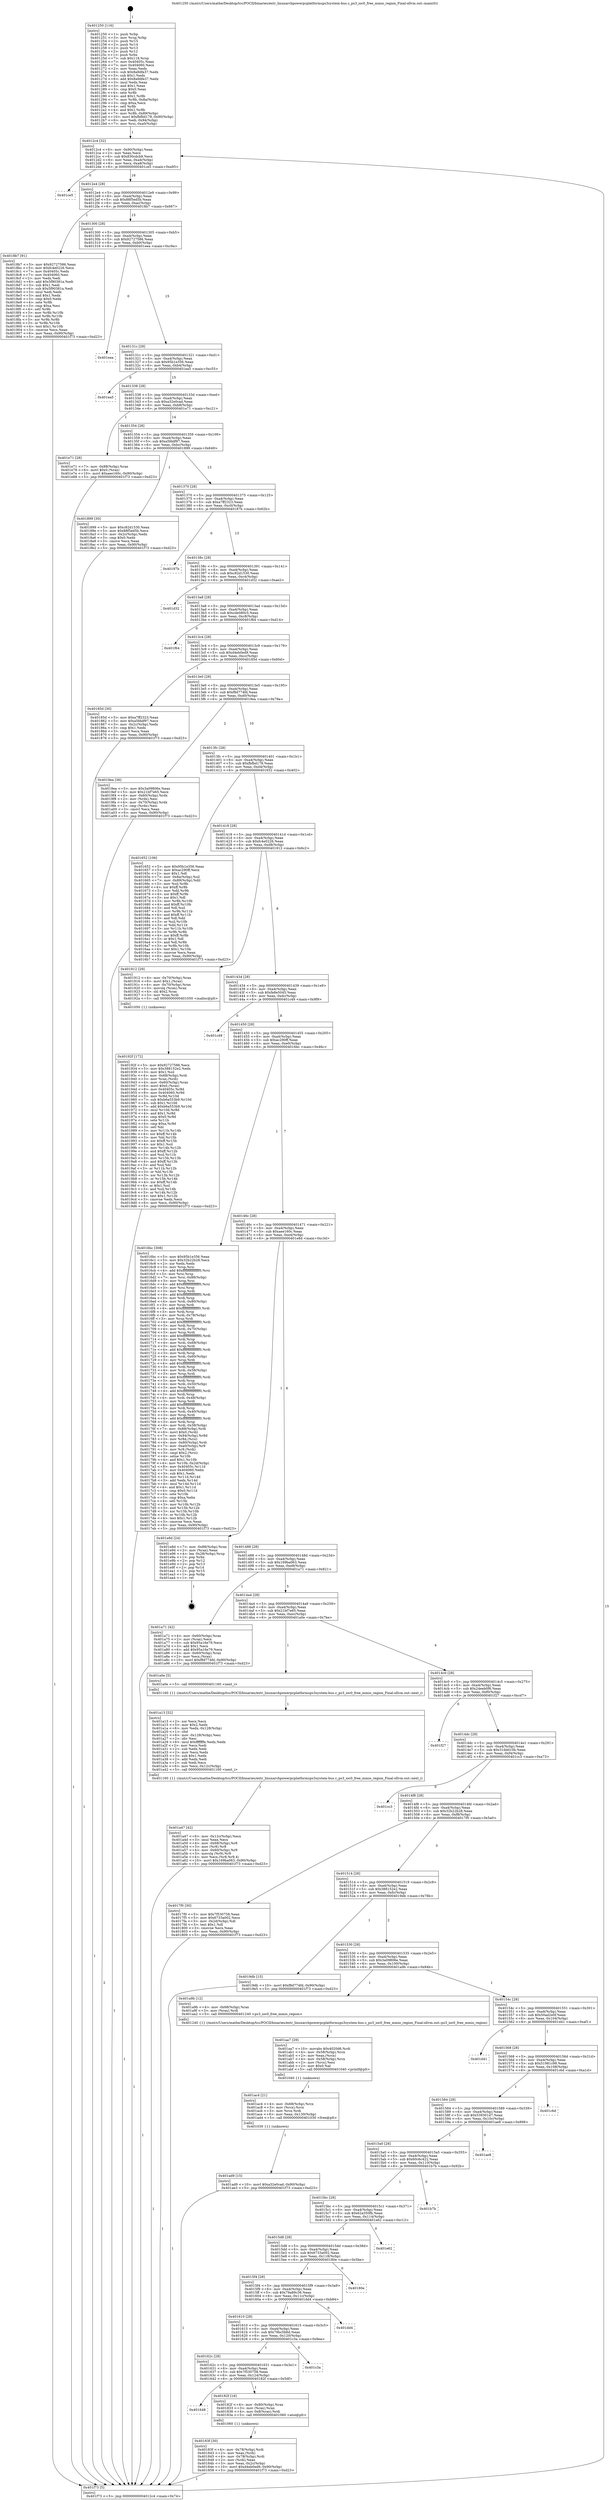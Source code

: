 digraph "0x401250" {
  label = "0x401250 (/mnt/c/Users/mathe/Desktop/tcc/POCII/binaries/extr_linuxarchpowerpcplatformsps3system-bus.c_ps3_ioc0_free_mmio_region_Final-ollvm.out::main(0))"
  labelloc = "t"
  node[shape=record]

  Entry [label="",width=0.3,height=0.3,shape=circle,fillcolor=black,style=filled]
  "0x4012c4" [label="{
     0x4012c4 [32]\l
     | [instrs]\l
     &nbsp;&nbsp;0x4012c4 \<+6\>: mov -0x90(%rbp),%eax\l
     &nbsp;&nbsp;0x4012ca \<+2\>: mov %eax,%ecx\l
     &nbsp;&nbsp;0x4012cc \<+6\>: sub $0x830cdcb9,%ecx\l
     &nbsp;&nbsp;0x4012d2 \<+6\>: mov %eax,-0xa4(%rbp)\l
     &nbsp;&nbsp;0x4012d8 \<+6\>: mov %ecx,-0xa8(%rbp)\l
     &nbsp;&nbsp;0x4012de \<+6\>: je 0000000000401ce5 \<main+0xa95\>\l
  }"]
  "0x401ce5" [label="{
     0x401ce5\l
  }", style=dashed]
  "0x4012e4" [label="{
     0x4012e4 [28]\l
     | [instrs]\l
     &nbsp;&nbsp;0x4012e4 \<+5\>: jmp 00000000004012e9 \<main+0x99\>\l
     &nbsp;&nbsp;0x4012e9 \<+6\>: mov -0xa4(%rbp),%eax\l
     &nbsp;&nbsp;0x4012ef \<+5\>: sub $0x88f5ed5b,%eax\l
     &nbsp;&nbsp;0x4012f4 \<+6\>: mov %eax,-0xac(%rbp)\l
     &nbsp;&nbsp;0x4012fa \<+6\>: je 00000000004018b7 \<main+0x667\>\l
  }"]
  Exit [label="",width=0.3,height=0.3,shape=circle,fillcolor=black,style=filled,peripheries=2]
  "0x4018b7" [label="{
     0x4018b7 [91]\l
     | [instrs]\l
     &nbsp;&nbsp;0x4018b7 \<+5\>: mov $0x92727586,%eax\l
     &nbsp;&nbsp;0x4018bc \<+5\>: mov $0xfc4e0226,%ecx\l
     &nbsp;&nbsp;0x4018c1 \<+7\>: mov 0x40405c,%edx\l
     &nbsp;&nbsp;0x4018c8 \<+7\>: mov 0x404060,%esi\l
     &nbsp;&nbsp;0x4018cf \<+2\>: mov %edx,%edi\l
     &nbsp;&nbsp;0x4018d1 \<+6\>: add $0x5f90381a,%edi\l
     &nbsp;&nbsp;0x4018d7 \<+3\>: sub $0x1,%edi\l
     &nbsp;&nbsp;0x4018da \<+6\>: sub $0x5f90381a,%edi\l
     &nbsp;&nbsp;0x4018e0 \<+3\>: imul %edi,%edx\l
     &nbsp;&nbsp;0x4018e3 \<+3\>: and $0x1,%edx\l
     &nbsp;&nbsp;0x4018e6 \<+3\>: cmp $0x0,%edx\l
     &nbsp;&nbsp;0x4018e9 \<+4\>: sete %r8b\l
     &nbsp;&nbsp;0x4018ed \<+3\>: cmp $0xa,%esi\l
     &nbsp;&nbsp;0x4018f0 \<+4\>: setl %r9b\l
     &nbsp;&nbsp;0x4018f4 \<+3\>: mov %r8b,%r10b\l
     &nbsp;&nbsp;0x4018f7 \<+3\>: and %r9b,%r10b\l
     &nbsp;&nbsp;0x4018fa \<+3\>: xor %r9b,%r8b\l
     &nbsp;&nbsp;0x4018fd \<+3\>: or %r8b,%r10b\l
     &nbsp;&nbsp;0x401900 \<+4\>: test $0x1,%r10b\l
     &nbsp;&nbsp;0x401904 \<+3\>: cmovne %ecx,%eax\l
     &nbsp;&nbsp;0x401907 \<+6\>: mov %eax,-0x90(%rbp)\l
     &nbsp;&nbsp;0x40190d \<+5\>: jmp 0000000000401f73 \<main+0xd23\>\l
  }"]
  "0x401300" [label="{
     0x401300 [28]\l
     | [instrs]\l
     &nbsp;&nbsp;0x401300 \<+5\>: jmp 0000000000401305 \<main+0xb5\>\l
     &nbsp;&nbsp;0x401305 \<+6\>: mov -0xa4(%rbp),%eax\l
     &nbsp;&nbsp;0x40130b \<+5\>: sub $0x92727586,%eax\l
     &nbsp;&nbsp;0x401310 \<+6\>: mov %eax,-0xb0(%rbp)\l
     &nbsp;&nbsp;0x401316 \<+6\>: je 0000000000401eea \<main+0xc9a\>\l
  }"]
  "0x401ad9" [label="{
     0x401ad9 [15]\l
     | [instrs]\l
     &nbsp;&nbsp;0x401ad9 \<+10\>: movl $0xa32e0cad,-0x90(%rbp)\l
     &nbsp;&nbsp;0x401ae3 \<+5\>: jmp 0000000000401f73 \<main+0xd23\>\l
  }"]
  "0x401eea" [label="{
     0x401eea\l
  }", style=dashed]
  "0x40131c" [label="{
     0x40131c [28]\l
     | [instrs]\l
     &nbsp;&nbsp;0x40131c \<+5\>: jmp 0000000000401321 \<main+0xd1\>\l
     &nbsp;&nbsp;0x401321 \<+6\>: mov -0xa4(%rbp),%eax\l
     &nbsp;&nbsp;0x401327 \<+5\>: sub $0x95b1e356,%eax\l
     &nbsp;&nbsp;0x40132c \<+6\>: mov %eax,-0xb4(%rbp)\l
     &nbsp;&nbsp;0x401332 \<+6\>: je 0000000000401ea5 \<main+0xc55\>\l
  }"]
  "0x401ac4" [label="{
     0x401ac4 [21]\l
     | [instrs]\l
     &nbsp;&nbsp;0x401ac4 \<+4\>: mov -0x68(%rbp),%rcx\l
     &nbsp;&nbsp;0x401ac8 \<+3\>: mov (%rcx),%rcx\l
     &nbsp;&nbsp;0x401acb \<+3\>: mov %rcx,%rdi\l
     &nbsp;&nbsp;0x401ace \<+6\>: mov %eax,-0x130(%rbp)\l
     &nbsp;&nbsp;0x401ad4 \<+5\>: call 0000000000401030 \<free@plt\>\l
     | [calls]\l
     &nbsp;&nbsp;0x401030 \{1\} (unknown)\l
  }"]
  "0x401ea5" [label="{
     0x401ea5\l
  }", style=dashed]
  "0x401338" [label="{
     0x401338 [28]\l
     | [instrs]\l
     &nbsp;&nbsp;0x401338 \<+5\>: jmp 000000000040133d \<main+0xed\>\l
     &nbsp;&nbsp;0x40133d \<+6\>: mov -0xa4(%rbp),%eax\l
     &nbsp;&nbsp;0x401343 \<+5\>: sub $0xa32e0cad,%eax\l
     &nbsp;&nbsp;0x401348 \<+6\>: mov %eax,-0xb8(%rbp)\l
     &nbsp;&nbsp;0x40134e \<+6\>: je 0000000000401e71 \<main+0xc21\>\l
  }"]
  "0x401aa7" [label="{
     0x401aa7 [29]\l
     | [instrs]\l
     &nbsp;&nbsp;0x401aa7 \<+10\>: movabs $0x4020d6,%rdi\l
     &nbsp;&nbsp;0x401ab1 \<+4\>: mov -0x58(%rbp),%rcx\l
     &nbsp;&nbsp;0x401ab5 \<+2\>: mov %eax,(%rcx)\l
     &nbsp;&nbsp;0x401ab7 \<+4\>: mov -0x58(%rbp),%rcx\l
     &nbsp;&nbsp;0x401abb \<+2\>: mov (%rcx),%esi\l
     &nbsp;&nbsp;0x401abd \<+2\>: mov $0x0,%al\l
     &nbsp;&nbsp;0x401abf \<+5\>: call 0000000000401040 \<printf@plt\>\l
     | [calls]\l
     &nbsp;&nbsp;0x401040 \{1\} (unknown)\l
  }"]
  "0x401e71" [label="{
     0x401e71 [28]\l
     | [instrs]\l
     &nbsp;&nbsp;0x401e71 \<+7\>: mov -0x88(%rbp),%rax\l
     &nbsp;&nbsp;0x401e78 \<+6\>: movl $0x0,(%rax)\l
     &nbsp;&nbsp;0x401e7e \<+10\>: movl $0xaee160c,-0x90(%rbp)\l
     &nbsp;&nbsp;0x401e88 \<+5\>: jmp 0000000000401f73 \<main+0xd23\>\l
  }"]
  "0x401354" [label="{
     0x401354 [28]\l
     | [instrs]\l
     &nbsp;&nbsp;0x401354 \<+5\>: jmp 0000000000401359 \<main+0x109\>\l
     &nbsp;&nbsp;0x401359 \<+6\>: mov -0xa4(%rbp),%eax\l
     &nbsp;&nbsp;0x40135f \<+5\>: sub $0xa5fddf97,%eax\l
     &nbsp;&nbsp;0x401364 \<+6\>: mov %eax,-0xbc(%rbp)\l
     &nbsp;&nbsp;0x40136a \<+6\>: je 0000000000401899 \<main+0x649\>\l
  }"]
  "0x401a47" [label="{
     0x401a47 [42]\l
     | [instrs]\l
     &nbsp;&nbsp;0x401a47 \<+6\>: mov -0x12c(%rbp),%ecx\l
     &nbsp;&nbsp;0x401a4d \<+3\>: imul %eax,%ecx\l
     &nbsp;&nbsp;0x401a50 \<+4\>: mov -0x68(%rbp),%r8\l
     &nbsp;&nbsp;0x401a54 \<+3\>: mov (%r8),%r8\l
     &nbsp;&nbsp;0x401a57 \<+4\>: mov -0x60(%rbp),%r9\l
     &nbsp;&nbsp;0x401a5b \<+3\>: movslq (%r9),%r9\l
     &nbsp;&nbsp;0x401a5e \<+4\>: mov %ecx,(%r8,%r9,4)\l
     &nbsp;&nbsp;0x401a62 \<+10\>: movl $0x169ba063,-0x90(%rbp)\l
     &nbsp;&nbsp;0x401a6c \<+5\>: jmp 0000000000401f73 \<main+0xd23\>\l
  }"]
  "0x401899" [label="{
     0x401899 [30]\l
     | [instrs]\l
     &nbsp;&nbsp;0x401899 \<+5\>: mov $0xc82d1530,%eax\l
     &nbsp;&nbsp;0x40189e \<+5\>: mov $0x88f5ed5b,%ecx\l
     &nbsp;&nbsp;0x4018a3 \<+3\>: mov -0x2c(%rbp),%edx\l
     &nbsp;&nbsp;0x4018a6 \<+3\>: cmp $0x0,%edx\l
     &nbsp;&nbsp;0x4018a9 \<+3\>: cmove %ecx,%eax\l
     &nbsp;&nbsp;0x4018ac \<+6\>: mov %eax,-0x90(%rbp)\l
     &nbsp;&nbsp;0x4018b2 \<+5\>: jmp 0000000000401f73 \<main+0xd23\>\l
  }"]
  "0x401370" [label="{
     0x401370 [28]\l
     | [instrs]\l
     &nbsp;&nbsp;0x401370 \<+5\>: jmp 0000000000401375 \<main+0x125\>\l
     &nbsp;&nbsp;0x401375 \<+6\>: mov -0xa4(%rbp),%eax\l
     &nbsp;&nbsp;0x40137b \<+5\>: sub $0xa7ff2323,%eax\l
     &nbsp;&nbsp;0x401380 \<+6\>: mov %eax,-0xc0(%rbp)\l
     &nbsp;&nbsp;0x401386 \<+6\>: je 000000000040187b \<main+0x62b\>\l
  }"]
  "0x401a13" [label="{
     0x401a13 [52]\l
     | [instrs]\l
     &nbsp;&nbsp;0x401a13 \<+2\>: xor %ecx,%ecx\l
     &nbsp;&nbsp;0x401a15 \<+5\>: mov $0x2,%edx\l
     &nbsp;&nbsp;0x401a1a \<+6\>: mov %edx,-0x128(%rbp)\l
     &nbsp;&nbsp;0x401a20 \<+1\>: cltd\l
     &nbsp;&nbsp;0x401a21 \<+6\>: mov -0x128(%rbp),%esi\l
     &nbsp;&nbsp;0x401a27 \<+2\>: idiv %esi\l
     &nbsp;&nbsp;0x401a29 \<+6\>: imul $0xfffffffe,%edx,%edx\l
     &nbsp;&nbsp;0x401a2f \<+2\>: mov %ecx,%edi\l
     &nbsp;&nbsp;0x401a31 \<+2\>: sub %edx,%edi\l
     &nbsp;&nbsp;0x401a33 \<+2\>: mov %ecx,%edx\l
     &nbsp;&nbsp;0x401a35 \<+3\>: sub $0x1,%edx\l
     &nbsp;&nbsp;0x401a38 \<+2\>: add %edx,%edi\l
     &nbsp;&nbsp;0x401a3a \<+2\>: sub %edi,%ecx\l
     &nbsp;&nbsp;0x401a3c \<+6\>: mov %ecx,-0x12c(%rbp)\l
     &nbsp;&nbsp;0x401a42 \<+5\>: call 0000000000401160 \<next_i\>\l
     | [calls]\l
     &nbsp;&nbsp;0x401160 \{1\} (/mnt/c/Users/mathe/Desktop/tcc/POCII/binaries/extr_linuxarchpowerpcplatformsps3system-bus.c_ps3_ioc0_free_mmio_region_Final-ollvm.out::next_i)\l
  }"]
  "0x40187b" [label="{
     0x40187b\l
  }", style=dashed]
  "0x40138c" [label="{
     0x40138c [28]\l
     | [instrs]\l
     &nbsp;&nbsp;0x40138c \<+5\>: jmp 0000000000401391 \<main+0x141\>\l
     &nbsp;&nbsp;0x401391 \<+6\>: mov -0xa4(%rbp),%eax\l
     &nbsp;&nbsp;0x401397 \<+5\>: sub $0xc82d1530,%eax\l
     &nbsp;&nbsp;0x40139c \<+6\>: mov %eax,-0xc4(%rbp)\l
     &nbsp;&nbsp;0x4013a2 \<+6\>: je 0000000000401d32 \<main+0xae2\>\l
  }"]
  "0x40192f" [label="{
     0x40192f [172]\l
     | [instrs]\l
     &nbsp;&nbsp;0x40192f \<+5\>: mov $0x92727586,%ecx\l
     &nbsp;&nbsp;0x401934 \<+5\>: mov $0x388152e2,%edx\l
     &nbsp;&nbsp;0x401939 \<+3\>: mov $0x1,%sil\l
     &nbsp;&nbsp;0x40193c \<+4\>: mov -0x68(%rbp),%rdi\l
     &nbsp;&nbsp;0x401940 \<+3\>: mov %rax,(%rdi)\l
     &nbsp;&nbsp;0x401943 \<+4\>: mov -0x60(%rbp),%rax\l
     &nbsp;&nbsp;0x401947 \<+6\>: movl $0x0,(%rax)\l
     &nbsp;&nbsp;0x40194d \<+8\>: mov 0x40405c,%r8d\l
     &nbsp;&nbsp;0x401955 \<+8\>: mov 0x404060,%r9d\l
     &nbsp;&nbsp;0x40195d \<+3\>: mov %r8d,%r10d\l
     &nbsp;&nbsp;0x401960 \<+7\>: sub $0xb6a553b9,%r10d\l
     &nbsp;&nbsp;0x401967 \<+4\>: sub $0x1,%r10d\l
     &nbsp;&nbsp;0x40196b \<+7\>: add $0xb6a553b9,%r10d\l
     &nbsp;&nbsp;0x401972 \<+4\>: imul %r10d,%r8d\l
     &nbsp;&nbsp;0x401976 \<+4\>: and $0x1,%r8d\l
     &nbsp;&nbsp;0x40197a \<+4\>: cmp $0x0,%r8d\l
     &nbsp;&nbsp;0x40197e \<+4\>: sete %r11b\l
     &nbsp;&nbsp;0x401982 \<+4\>: cmp $0xa,%r9d\l
     &nbsp;&nbsp;0x401986 \<+3\>: setl %bl\l
     &nbsp;&nbsp;0x401989 \<+3\>: mov %r11b,%r14b\l
     &nbsp;&nbsp;0x40198c \<+4\>: xor $0xff,%r14b\l
     &nbsp;&nbsp;0x401990 \<+3\>: mov %bl,%r15b\l
     &nbsp;&nbsp;0x401993 \<+4\>: xor $0xff,%r15b\l
     &nbsp;&nbsp;0x401997 \<+4\>: xor $0x1,%sil\l
     &nbsp;&nbsp;0x40199b \<+3\>: mov %r14b,%r12b\l
     &nbsp;&nbsp;0x40199e \<+4\>: and $0xff,%r12b\l
     &nbsp;&nbsp;0x4019a2 \<+3\>: and %sil,%r11b\l
     &nbsp;&nbsp;0x4019a5 \<+3\>: mov %r15b,%r13b\l
     &nbsp;&nbsp;0x4019a8 \<+4\>: and $0xff,%r13b\l
     &nbsp;&nbsp;0x4019ac \<+3\>: and %sil,%bl\l
     &nbsp;&nbsp;0x4019af \<+3\>: or %r11b,%r12b\l
     &nbsp;&nbsp;0x4019b2 \<+3\>: or %bl,%r13b\l
     &nbsp;&nbsp;0x4019b5 \<+3\>: xor %r13b,%r12b\l
     &nbsp;&nbsp;0x4019b8 \<+3\>: or %r15b,%r14b\l
     &nbsp;&nbsp;0x4019bb \<+4\>: xor $0xff,%r14b\l
     &nbsp;&nbsp;0x4019bf \<+4\>: or $0x1,%sil\l
     &nbsp;&nbsp;0x4019c3 \<+3\>: and %sil,%r14b\l
     &nbsp;&nbsp;0x4019c6 \<+3\>: or %r14b,%r12b\l
     &nbsp;&nbsp;0x4019c9 \<+4\>: test $0x1,%r12b\l
     &nbsp;&nbsp;0x4019cd \<+3\>: cmovne %edx,%ecx\l
     &nbsp;&nbsp;0x4019d0 \<+6\>: mov %ecx,-0x90(%rbp)\l
     &nbsp;&nbsp;0x4019d6 \<+5\>: jmp 0000000000401f73 \<main+0xd23\>\l
  }"]
  "0x401d32" [label="{
     0x401d32\l
  }", style=dashed]
  "0x4013a8" [label="{
     0x4013a8 [28]\l
     | [instrs]\l
     &nbsp;&nbsp;0x4013a8 \<+5\>: jmp 00000000004013ad \<main+0x15d\>\l
     &nbsp;&nbsp;0x4013ad \<+6\>: mov -0xa4(%rbp),%eax\l
     &nbsp;&nbsp;0x4013b3 \<+5\>: sub $0xcde080c5,%eax\l
     &nbsp;&nbsp;0x4013b8 \<+6\>: mov %eax,-0xc8(%rbp)\l
     &nbsp;&nbsp;0x4013be \<+6\>: je 0000000000401f64 \<main+0xd14\>\l
  }"]
  "0x40183f" [label="{
     0x40183f [30]\l
     | [instrs]\l
     &nbsp;&nbsp;0x40183f \<+4\>: mov -0x78(%rbp),%rdi\l
     &nbsp;&nbsp;0x401843 \<+2\>: mov %eax,(%rdi)\l
     &nbsp;&nbsp;0x401845 \<+4\>: mov -0x78(%rbp),%rdi\l
     &nbsp;&nbsp;0x401849 \<+2\>: mov (%rdi),%eax\l
     &nbsp;&nbsp;0x40184b \<+3\>: mov %eax,-0x2c(%rbp)\l
     &nbsp;&nbsp;0x40184e \<+10\>: movl $0xd4eb0ed9,-0x90(%rbp)\l
     &nbsp;&nbsp;0x401858 \<+5\>: jmp 0000000000401f73 \<main+0xd23\>\l
  }"]
  "0x401f64" [label="{
     0x401f64\l
  }", style=dashed]
  "0x4013c4" [label="{
     0x4013c4 [28]\l
     | [instrs]\l
     &nbsp;&nbsp;0x4013c4 \<+5\>: jmp 00000000004013c9 \<main+0x179\>\l
     &nbsp;&nbsp;0x4013c9 \<+6\>: mov -0xa4(%rbp),%eax\l
     &nbsp;&nbsp;0x4013cf \<+5\>: sub $0xd4eb0ed9,%eax\l
     &nbsp;&nbsp;0x4013d4 \<+6\>: mov %eax,-0xcc(%rbp)\l
     &nbsp;&nbsp;0x4013da \<+6\>: je 000000000040185d \<main+0x60d\>\l
  }"]
  "0x401648" [label="{
     0x401648\l
  }", style=dashed]
  "0x40185d" [label="{
     0x40185d [30]\l
     | [instrs]\l
     &nbsp;&nbsp;0x40185d \<+5\>: mov $0xa7ff2323,%eax\l
     &nbsp;&nbsp;0x401862 \<+5\>: mov $0xa5fddf97,%ecx\l
     &nbsp;&nbsp;0x401867 \<+3\>: mov -0x2c(%rbp),%edx\l
     &nbsp;&nbsp;0x40186a \<+3\>: cmp $0x1,%edx\l
     &nbsp;&nbsp;0x40186d \<+3\>: cmovl %ecx,%eax\l
     &nbsp;&nbsp;0x401870 \<+6\>: mov %eax,-0x90(%rbp)\l
     &nbsp;&nbsp;0x401876 \<+5\>: jmp 0000000000401f73 \<main+0xd23\>\l
  }"]
  "0x4013e0" [label="{
     0x4013e0 [28]\l
     | [instrs]\l
     &nbsp;&nbsp;0x4013e0 \<+5\>: jmp 00000000004013e5 \<main+0x195\>\l
     &nbsp;&nbsp;0x4013e5 \<+6\>: mov -0xa4(%rbp),%eax\l
     &nbsp;&nbsp;0x4013eb \<+5\>: sub $0xf8d774fd,%eax\l
     &nbsp;&nbsp;0x4013f0 \<+6\>: mov %eax,-0xd0(%rbp)\l
     &nbsp;&nbsp;0x4013f6 \<+6\>: je 00000000004019ea \<main+0x79a\>\l
  }"]
  "0x40182f" [label="{
     0x40182f [16]\l
     | [instrs]\l
     &nbsp;&nbsp;0x40182f \<+4\>: mov -0x80(%rbp),%rax\l
     &nbsp;&nbsp;0x401833 \<+3\>: mov (%rax),%rax\l
     &nbsp;&nbsp;0x401836 \<+4\>: mov 0x8(%rax),%rdi\l
     &nbsp;&nbsp;0x40183a \<+5\>: call 0000000000401060 \<atoi@plt\>\l
     | [calls]\l
     &nbsp;&nbsp;0x401060 \{1\} (unknown)\l
  }"]
  "0x4019ea" [label="{
     0x4019ea [36]\l
     | [instrs]\l
     &nbsp;&nbsp;0x4019ea \<+5\>: mov $0x3a09806e,%eax\l
     &nbsp;&nbsp;0x4019ef \<+5\>: mov $0x21bf7e65,%ecx\l
     &nbsp;&nbsp;0x4019f4 \<+4\>: mov -0x60(%rbp),%rdx\l
     &nbsp;&nbsp;0x4019f8 \<+2\>: mov (%rdx),%esi\l
     &nbsp;&nbsp;0x4019fa \<+4\>: mov -0x70(%rbp),%rdx\l
     &nbsp;&nbsp;0x4019fe \<+2\>: cmp (%rdx),%esi\l
     &nbsp;&nbsp;0x401a00 \<+3\>: cmovl %ecx,%eax\l
     &nbsp;&nbsp;0x401a03 \<+6\>: mov %eax,-0x90(%rbp)\l
     &nbsp;&nbsp;0x401a09 \<+5\>: jmp 0000000000401f73 \<main+0xd23\>\l
  }"]
  "0x4013fc" [label="{
     0x4013fc [28]\l
     | [instrs]\l
     &nbsp;&nbsp;0x4013fc \<+5\>: jmp 0000000000401401 \<main+0x1b1\>\l
     &nbsp;&nbsp;0x401401 \<+6\>: mov -0xa4(%rbp),%eax\l
     &nbsp;&nbsp;0x401407 \<+5\>: sub $0xfbfbd178,%eax\l
     &nbsp;&nbsp;0x40140c \<+6\>: mov %eax,-0xd4(%rbp)\l
     &nbsp;&nbsp;0x401412 \<+6\>: je 0000000000401652 \<main+0x402\>\l
  }"]
  "0x40162c" [label="{
     0x40162c [28]\l
     | [instrs]\l
     &nbsp;&nbsp;0x40162c \<+5\>: jmp 0000000000401631 \<main+0x3e1\>\l
     &nbsp;&nbsp;0x401631 \<+6\>: mov -0xa4(%rbp),%eax\l
     &nbsp;&nbsp;0x401637 \<+5\>: sub $0x7f530758,%eax\l
     &nbsp;&nbsp;0x40163c \<+6\>: mov %eax,-0x124(%rbp)\l
     &nbsp;&nbsp;0x401642 \<+6\>: je 000000000040182f \<main+0x5df\>\l
  }"]
  "0x401652" [label="{
     0x401652 [106]\l
     | [instrs]\l
     &nbsp;&nbsp;0x401652 \<+5\>: mov $0x95b1e356,%eax\l
     &nbsp;&nbsp;0x401657 \<+5\>: mov $0xac290ff,%ecx\l
     &nbsp;&nbsp;0x40165c \<+2\>: mov $0x1,%dl\l
     &nbsp;&nbsp;0x40165e \<+7\>: mov -0x8a(%rbp),%sil\l
     &nbsp;&nbsp;0x401665 \<+7\>: mov -0x89(%rbp),%dil\l
     &nbsp;&nbsp;0x40166c \<+3\>: mov %sil,%r8b\l
     &nbsp;&nbsp;0x40166f \<+4\>: xor $0xff,%r8b\l
     &nbsp;&nbsp;0x401673 \<+3\>: mov %dil,%r9b\l
     &nbsp;&nbsp;0x401676 \<+4\>: xor $0xff,%r9b\l
     &nbsp;&nbsp;0x40167a \<+3\>: xor $0x1,%dl\l
     &nbsp;&nbsp;0x40167d \<+3\>: mov %r8b,%r10b\l
     &nbsp;&nbsp;0x401680 \<+4\>: and $0xff,%r10b\l
     &nbsp;&nbsp;0x401684 \<+3\>: and %dl,%sil\l
     &nbsp;&nbsp;0x401687 \<+3\>: mov %r9b,%r11b\l
     &nbsp;&nbsp;0x40168a \<+4\>: and $0xff,%r11b\l
     &nbsp;&nbsp;0x40168e \<+3\>: and %dl,%dil\l
     &nbsp;&nbsp;0x401691 \<+3\>: or %sil,%r10b\l
     &nbsp;&nbsp;0x401694 \<+3\>: or %dil,%r11b\l
     &nbsp;&nbsp;0x401697 \<+3\>: xor %r11b,%r10b\l
     &nbsp;&nbsp;0x40169a \<+3\>: or %r9b,%r8b\l
     &nbsp;&nbsp;0x40169d \<+4\>: xor $0xff,%r8b\l
     &nbsp;&nbsp;0x4016a1 \<+3\>: or $0x1,%dl\l
     &nbsp;&nbsp;0x4016a4 \<+3\>: and %dl,%r8b\l
     &nbsp;&nbsp;0x4016a7 \<+3\>: or %r8b,%r10b\l
     &nbsp;&nbsp;0x4016aa \<+4\>: test $0x1,%r10b\l
     &nbsp;&nbsp;0x4016ae \<+3\>: cmovne %ecx,%eax\l
     &nbsp;&nbsp;0x4016b1 \<+6\>: mov %eax,-0x90(%rbp)\l
     &nbsp;&nbsp;0x4016b7 \<+5\>: jmp 0000000000401f73 \<main+0xd23\>\l
  }"]
  "0x401418" [label="{
     0x401418 [28]\l
     | [instrs]\l
     &nbsp;&nbsp;0x401418 \<+5\>: jmp 000000000040141d \<main+0x1cd\>\l
     &nbsp;&nbsp;0x40141d \<+6\>: mov -0xa4(%rbp),%eax\l
     &nbsp;&nbsp;0x401423 \<+5\>: sub $0xfc4e0226,%eax\l
     &nbsp;&nbsp;0x401428 \<+6\>: mov %eax,-0xd8(%rbp)\l
     &nbsp;&nbsp;0x40142e \<+6\>: je 0000000000401912 \<main+0x6c2\>\l
  }"]
  "0x401f73" [label="{
     0x401f73 [5]\l
     | [instrs]\l
     &nbsp;&nbsp;0x401f73 \<+5\>: jmp 00000000004012c4 \<main+0x74\>\l
  }"]
  "0x401250" [label="{
     0x401250 [116]\l
     | [instrs]\l
     &nbsp;&nbsp;0x401250 \<+1\>: push %rbp\l
     &nbsp;&nbsp;0x401251 \<+3\>: mov %rsp,%rbp\l
     &nbsp;&nbsp;0x401254 \<+2\>: push %r15\l
     &nbsp;&nbsp;0x401256 \<+2\>: push %r14\l
     &nbsp;&nbsp;0x401258 \<+2\>: push %r13\l
     &nbsp;&nbsp;0x40125a \<+2\>: push %r12\l
     &nbsp;&nbsp;0x40125c \<+1\>: push %rbx\l
     &nbsp;&nbsp;0x40125d \<+7\>: sub $0x118,%rsp\l
     &nbsp;&nbsp;0x401264 \<+7\>: mov 0x40405c,%eax\l
     &nbsp;&nbsp;0x40126b \<+7\>: mov 0x404060,%ecx\l
     &nbsp;&nbsp;0x401272 \<+2\>: mov %eax,%edx\l
     &nbsp;&nbsp;0x401274 \<+6\>: sub $0x8a9dfa37,%edx\l
     &nbsp;&nbsp;0x40127a \<+3\>: sub $0x1,%edx\l
     &nbsp;&nbsp;0x40127d \<+6\>: add $0x8a9dfa37,%edx\l
     &nbsp;&nbsp;0x401283 \<+3\>: imul %edx,%eax\l
     &nbsp;&nbsp;0x401286 \<+3\>: and $0x1,%eax\l
     &nbsp;&nbsp;0x401289 \<+3\>: cmp $0x0,%eax\l
     &nbsp;&nbsp;0x40128c \<+4\>: sete %r8b\l
     &nbsp;&nbsp;0x401290 \<+4\>: and $0x1,%r8b\l
     &nbsp;&nbsp;0x401294 \<+7\>: mov %r8b,-0x8a(%rbp)\l
     &nbsp;&nbsp;0x40129b \<+3\>: cmp $0xa,%ecx\l
     &nbsp;&nbsp;0x40129e \<+4\>: setl %r8b\l
     &nbsp;&nbsp;0x4012a2 \<+4\>: and $0x1,%r8b\l
     &nbsp;&nbsp;0x4012a6 \<+7\>: mov %r8b,-0x89(%rbp)\l
     &nbsp;&nbsp;0x4012ad \<+10\>: movl $0xfbfbd178,-0x90(%rbp)\l
     &nbsp;&nbsp;0x4012b7 \<+6\>: mov %edi,-0x94(%rbp)\l
     &nbsp;&nbsp;0x4012bd \<+7\>: mov %rsi,-0xa0(%rbp)\l
  }"]
  "0x401c3a" [label="{
     0x401c3a\l
  }", style=dashed]
  "0x401912" [label="{
     0x401912 [29]\l
     | [instrs]\l
     &nbsp;&nbsp;0x401912 \<+4\>: mov -0x70(%rbp),%rax\l
     &nbsp;&nbsp;0x401916 \<+6\>: movl $0x1,(%rax)\l
     &nbsp;&nbsp;0x40191c \<+4\>: mov -0x70(%rbp),%rax\l
     &nbsp;&nbsp;0x401920 \<+3\>: movslq (%rax),%rax\l
     &nbsp;&nbsp;0x401923 \<+4\>: shl $0x2,%rax\l
     &nbsp;&nbsp;0x401927 \<+3\>: mov %rax,%rdi\l
     &nbsp;&nbsp;0x40192a \<+5\>: call 0000000000401050 \<malloc@plt\>\l
     | [calls]\l
     &nbsp;&nbsp;0x401050 \{1\} (unknown)\l
  }"]
  "0x401434" [label="{
     0x401434 [28]\l
     | [instrs]\l
     &nbsp;&nbsp;0x401434 \<+5\>: jmp 0000000000401439 \<main+0x1e9\>\l
     &nbsp;&nbsp;0x401439 \<+6\>: mov -0xa4(%rbp),%eax\l
     &nbsp;&nbsp;0x40143f \<+5\>: sub $0xfe8e5045,%eax\l
     &nbsp;&nbsp;0x401444 \<+6\>: mov %eax,-0xdc(%rbp)\l
     &nbsp;&nbsp;0x40144a \<+6\>: je 0000000000401c49 \<main+0x9f9\>\l
  }"]
  "0x401610" [label="{
     0x401610 [28]\l
     | [instrs]\l
     &nbsp;&nbsp;0x401610 \<+5\>: jmp 0000000000401615 \<main+0x3c5\>\l
     &nbsp;&nbsp;0x401615 \<+6\>: mov -0xa4(%rbp),%eax\l
     &nbsp;&nbsp;0x40161b \<+5\>: sub $0x79bc5b6d,%eax\l
     &nbsp;&nbsp;0x401620 \<+6\>: mov %eax,-0x120(%rbp)\l
     &nbsp;&nbsp;0x401626 \<+6\>: je 0000000000401c3a \<main+0x9ea\>\l
  }"]
  "0x401c49" [label="{
     0x401c49\l
  }", style=dashed]
  "0x401450" [label="{
     0x401450 [28]\l
     | [instrs]\l
     &nbsp;&nbsp;0x401450 \<+5\>: jmp 0000000000401455 \<main+0x205\>\l
     &nbsp;&nbsp;0x401455 \<+6\>: mov -0xa4(%rbp),%eax\l
     &nbsp;&nbsp;0x40145b \<+5\>: sub $0xac290ff,%eax\l
     &nbsp;&nbsp;0x401460 \<+6\>: mov %eax,-0xe0(%rbp)\l
     &nbsp;&nbsp;0x401466 \<+6\>: je 00000000004016bc \<main+0x46c\>\l
  }"]
  "0x401dd4" [label="{
     0x401dd4\l
  }", style=dashed]
  "0x4016bc" [label="{
     0x4016bc [308]\l
     | [instrs]\l
     &nbsp;&nbsp;0x4016bc \<+5\>: mov $0x95b1e356,%eax\l
     &nbsp;&nbsp;0x4016c1 \<+5\>: mov $0x32b22b28,%ecx\l
     &nbsp;&nbsp;0x4016c6 \<+2\>: xor %edx,%edx\l
     &nbsp;&nbsp;0x4016c8 \<+3\>: mov %rsp,%rsi\l
     &nbsp;&nbsp;0x4016cb \<+4\>: add $0xfffffffffffffff0,%rsi\l
     &nbsp;&nbsp;0x4016cf \<+3\>: mov %rsi,%rsp\l
     &nbsp;&nbsp;0x4016d2 \<+7\>: mov %rsi,-0x88(%rbp)\l
     &nbsp;&nbsp;0x4016d9 \<+3\>: mov %rsp,%rsi\l
     &nbsp;&nbsp;0x4016dc \<+4\>: add $0xfffffffffffffff0,%rsi\l
     &nbsp;&nbsp;0x4016e0 \<+3\>: mov %rsi,%rsp\l
     &nbsp;&nbsp;0x4016e3 \<+3\>: mov %rsp,%rdi\l
     &nbsp;&nbsp;0x4016e6 \<+4\>: add $0xfffffffffffffff0,%rdi\l
     &nbsp;&nbsp;0x4016ea \<+3\>: mov %rdi,%rsp\l
     &nbsp;&nbsp;0x4016ed \<+4\>: mov %rdi,-0x80(%rbp)\l
     &nbsp;&nbsp;0x4016f1 \<+3\>: mov %rsp,%rdi\l
     &nbsp;&nbsp;0x4016f4 \<+4\>: add $0xfffffffffffffff0,%rdi\l
     &nbsp;&nbsp;0x4016f8 \<+3\>: mov %rdi,%rsp\l
     &nbsp;&nbsp;0x4016fb \<+4\>: mov %rdi,-0x78(%rbp)\l
     &nbsp;&nbsp;0x4016ff \<+3\>: mov %rsp,%rdi\l
     &nbsp;&nbsp;0x401702 \<+4\>: add $0xfffffffffffffff0,%rdi\l
     &nbsp;&nbsp;0x401706 \<+3\>: mov %rdi,%rsp\l
     &nbsp;&nbsp;0x401709 \<+4\>: mov %rdi,-0x70(%rbp)\l
     &nbsp;&nbsp;0x40170d \<+3\>: mov %rsp,%rdi\l
     &nbsp;&nbsp;0x401710 \<+4\>: add $0xfffffffffffffff0,%rdi\l
     &nbsp;&nbsp;0x401714 \<+3\>: mov %rdi,%rsp\l
     &nbsp;&nbsp;0x401717 \<+4\>: mov %rdi,-0x68(%rbp)\l
     &nbsp;&nbsp;0x40171b \<+3\>: mov %rsp,%rdi\l
     &nbsp;&nbsp;0x40171e \<+4\>: add $0xfffffffffffffff0,%rdi\l
     &nbsp;&nbsp;0x401722 \<+3\>: mov %rdi,%rsp\l
     &nbsp;&nbsp;0x401725 \<+4\>: mov %rdi,-0x60(%rbp)\l
     &nbsp;&nbsp;0x401729 \<+3\>: mov %rsp,%rdi\l
     &nbsp;&nbsp;0x40172c \<+4\>: add $0xfffffffffffffff0,%rdi\l
     &nbsp;&nbsp;0x401730 \<+3\>: mov %rdi,%rsp\l
     &nbsp;&nbsp;0x401733 \<+4\>: mov %rdi,-0x58(%rbp)\l
     &nbsp;&nbsp;0x401737 \<+3\>: mov %rsp,%rdi\l
     &nbsp;&nbsp;0x40173a \<+4\>: add $0xfffffffffffffff0,%rdi\l
     &nbsp;&nbsp;0x40173e \<+3\>: mov %rdi,%rsp\l
     &nbsp;&nbsp;0x401741 \<+4\>: mov %rdi,-0x50(%rbp)\l
     &nbsp;&nbsp;0x401745 \<+3\>: mov %rsp,%rdi\l
     &nbsp;&nbsp;0x401748 \<+4\>: add $0xfffffffffffffff0,%rdi\l
     &nbsp;&nbsp;0x40174c \<+3\>: mov %rdi,%rsp\l
     &nbsp;&nbsp;0x40174f \<+4\>: mov %rdi,-0x48(%rbp)\l
     &nbsp;&nbsp;0x401753 \<+3\>: mov %rsp,%rdi\l
     &nbsp;&nbsp;0x401756 \<+4\>: add $0xfffffffffffffff0,%rdi\l
     &nbsp;&nbsp;0x40175a \<+3\>: mov %rdi,%rsp\l
     &nbsp;&nbsp;0x40175d \<+4\>: mov %rdi,-0x40(%rbp)\l
     &nbsp;&nbsp;0x401761 \<+3\>: mov %rsp,%rdi\l
     &nbsp;&nbsp;0x401764 \<+4\>: add $0xfffffffffffffff0,%rdi\l
     &nbsp;&nbsp;0x401768 \<+3\>: mov %rdi,%rsp\l
     &nbsp;&nbsp;0x40176b \<+4\>: mov %rdi,-0x38(%rbp)\l
     &nbsp;&nbsp;0x40176f \<+7\>: mov -0x88(%rbp),%rdi\l
     &nbsp;&nbsp;0x401776 \<+6\>: movl $0x0,(%rdi)\l
     &nbsp;&nbsp;0x40177c \<+7\>: mov -0x94(%rbp),%r8d\l
     &nbsp;&nbsp;0x401783 \<+3\>: mov %r8d,(%rsi)\l
     &nbsp;&nbsp;0x401786 \<+4\>: mov -0x80(%rbp),%rdi\l
     &nbsp;&nbsp;0x40178a \<+7\>: mov -0xa0(%rbp),%r9\l
     &nbsp;&nbsp;0x401791 \<+3\>: mov %r9,(%rdi)\l
     &nbsp;&nbsp;0x401794 \<+3\>: cmpl $0x2,(%rsi)\l
     &nbsp;&nbsp;0x401797 \<+4\>: setne %r10b\l
     &nbsp;&nbsp;0x40179b \<+4\>: and $0x1,%r10b\l
     &nbsp;&nbsp;0x40179f \<+4\>: mov %r10b,-0x2d(%rbp)\l
     &nbsp;&nbsp;0x4017a3 \<+8\>: mov 0x40405c,%r11d\l
     &nbsp;&nbsp;0x4017ab \<+7\>: mov 0x404060,%ebx\l
     &nbsp;&nbsp;0x4017b2 \<+3\>: sub $0x1,%edx\l
     &nbsp;&nbsp;0x4017b5 \<+3\>: mov %r11d,%r14d\l
     &nbsp;&nbsp;0x4017b8 \<+3\>: add %edx,%r14d\l
     &nbsp;&nbsp;0x4017bb \<+4\>: imul %r14d,%r11d\l
     &nbsp;&nbsp;0x4017bf \<+4\>: and $0x1,%r11d\l
     &nbsp;&nbsp;0x4017c3 \<+4\>: cmp $0x0,%r11d\l
     &nbsp;&nbsp;0x4017c7 \<+4\>: sete %r10b\l
     &nbsp;&nbsp;0x4017cb \<+3\>: cmp $0xa,%ebx\l
     &nbsp;&nbsp;0x4017ce \<+4\>: setl %r15b\l
     &nbsp;&nbsp;0x4017d2 \<+3\>: mov %r10b,%r12b\l
     &nbsp;&nbsp;0x4017d5 \<+3\>: and %r15b,%r12b\l
     &nbsp;&nbsp;0x4017d8 \<+3\>: xor %r15b,%r10b\l
     &nbsp;&nbsp;0x4017db \<+3\>: or %r10b,%r12b\l
     &nbsp;&nbsp;0x4017de \<+4\>: test $0x1,%r12b\l
     &nbsp;&nbsp;0x4017e2 \<+3\>: cmovne %ecx,%eax\l
     &nbsp;&nbsp;0x4017e5 \<+6\>: mov %eax,-0x90(%rbp)\l
     &nbsp;&nbsp;0x4017eb \<+5\>: jmp 0000000000401f73 \<main+0xd23\>\l
  }"]
  "0x40146c" [label="{
     0x40146c [28]\l
     | [instrs]\l
     &nbsp;&nbsp;0x40146c \<+5\>: jmp 0000000000401471 \<main+0x221\>\l
     &nbsp;&nbsp;0x401471 \<+6\>: mov -0xa4(%rbp),%eax\l
     &nbsp;&nbsp;0x401477 \<+5\>: sub $0xaee160c,%eax\l
     &nbsp;&nbsp;0x40147c \<+6\>: mov %eax,-0xe4(%rbp)\l
     &nbsp;&nbsp;0x401482 \<+6\>: je 0000000000401e8d \<main+0xc3d\>\l
  }"]
  "0x4015f4" [label="{
     0x4015f4 [28]\l
     | [instrs]\l
     &nbsp;&nbsp;0x4015f4 \<+5\>: jmp 00000000004015f9 \<main+0x3a9\>\l
     &nbsp;&nbsp;0x4015f9 \<+6\>: mov -0xa4(%rbp),%eax\l
     &nbsp;&nbsp;0x4015ff \<+5\>: sub $0x79a89c36,%eax\l
     &nbsp;&nbsp;0x401604 \<+6\>: mov %eax,-0x11c(%rbp)\l
     &nbsp;&nbsp;0x40160a \<+6\>: je 0000000000401dd4 \<main+0xb84\>\l
  }"]
  "0x40180e" [label="{
     0x40180e\l
  }", style=dashed]
  "0x401e8d" [label="{
     0x401e8d [24]\l
     | [instrs]\l
     &nbsp;&nbsp;0x401e8d \<+7\>: mov -0x88(%rbp),%rax\l
     &nbsp;&nbsp;0x401e94 \<+2\>: mov (%rax),%eax\l
     &nbsp;&nbsp;0x401e96 \<+4\>: lea -0x28(%rbp),%rsp\l
     &nbsp;&nbsp;0x401e9a \<+1\>: pop %rbx\l
     &nbsp;&nbsp;0x401e9b \<+2\>: pop %r12\l
     &nbsp;&nbsp;0x401e9d \<+2\>: pop %r13\l
     &nbsp;&nbsp;0x401e9f \<+2\>: pop %r14\l
     &nbsp;&nbsp;0x401ea1 \<+2\>: pop %r15\l
     &nbsp;&nbsp;0x401ea3 \<+1\>: pop %rbp\l
     &nbsp;&nbsp;0x401ea4 \<+1\>: ret\l
  }"]
  "0x401488" [label="{
     0x401488 [28]\l
     | [instrs]\l
     &nbsp;&nbsp;0x401488 \<+5\>: jmp 000000000040148d \<main+0x23d\>\l
     &nbsp;&nbsp;0x40148d \<+6\>: mov -0xa4(%rbp),%eax\l
     &nbsp;&nbsp;0x401493 \<+5\>: sub $0x169ba063,%eax\l
     &nbsp;&nbsp;0x401498 \<+6\>: mov %eax,-0xe8(%rbp)\l
     &nbsp;&nbsp;0x40149e \<+6\>: je 0000000000401a71 \<main+0x821\>\l
  }"]
  "0x4015d8" [label="{
     0x4015d8 [28]\l
     | [instrs]\l
     &nbsp;&nbsp;0x4015d8 \<+5\>: jmp 00000000004015dd \<main+0x38d\>\l
     &nbsp;&nbsp;0x4015dd \<+6\>: mov -0xa4(%rbp),%eax\l
     &nbsp;&nbsp;0x4015e3 \<+5\>: sub $0x6733a002,%eax\l
     &nbsp;&nbsp;0x4015e8 \<+6\>: mov %eax,-0x118(%rbp)\l
     &nbsp;&nbsp;0x4015ee \<+6\>: je 000000000040180e \<main+0x5be\>\l
  }"]
  "0x401a71" [label="{
     0x401a71 [42]\l
     | [instrs]\l
     &nbsp;&nbsp;0x401a71 \<+4\>: mov -0x60(%rbp),%rax\l
     &nbsp;&nbsp;0x401a75 \<+2\>: mov (%rax),%ecx\l
     &nbsp;&nbsp;0x401a77 \<+6\>: sub $0x95a16e79,%ecx\l
     &nbsp;&nbsp;0x401a7d \<+3\>: add $0x1,%ecx\l
     &nbsp;&nbsp;0x401a80 \<+6\>: add $0x95a16e79,%ecx\l
     &nbsp;&nbsp;0x401a86 \<+4\>: mov -0x60(%rbp),%rax\l
     &nbsp;&nbsp;0x401a8a \<+2\>: mov %ecx,(%rax)\l
     &nbsp;&nbsp;0x401a8c \<+10\>: movl $0xf8d774fd,-0x90(%rbp)\l
     &nbsp;&nbsp;0x401a96 \<+5\>: jmp 0000000000401f73 \<main+0xd23\>\l
  }"]
  "0x4014a4" [label="{
     0x4014a4 [28]\l
     | [instrs]\l
     &nbsp;&nbsp;0x4014a4 \<+5\>: jmp 00000000004014a9 \<main+0x259\>\l
     &nbsp;&nbsp;0x4014a9 \<+6\>: mov -0xa4(%rbp),%eax\l
     &nbsp;&nbsp;0x4014af \<+5\>: sub $0x21bf7e65,%eax\l
     &nbsp;&nbsp;0x4014b4 \<+6\>: mov %eax,-0xec(%rbp)\l
     &nbsp;&nbsp;0x4014ba \<+6\>: je 0000000000401a0e \<main+0x7be\>\l
  }"]
  "0x401e62" [label="{
     0x401e62\l
  }", style=dashed]
  "0x401a0e" [label="{
     0x401a0e [5]\l
     | [instrs]\l
     &nbsp;&nbsp;0x401a0e \<+5\>: call 0000000000401160 \<next_i\>\l
     | [calls]\l
     &nbsp;&nbsp;0x401160 \{1\} (/mnt/c/Users/mathe/Desktop/tcc/POCII/binaries/extr_linuxarchpowerpcplatformsps3system-bus.c_ps3_ioc0_free_mmio_region_Final-ollvm.out::next_i)\l
  }"]
  "0x4014c0" [label="{
     0x4014c0 [28]\l
     | [instrs]\l
     &nbsp;&nbsp;0x4014c0 \<+5\>: jmp 00000000004014c5 \<main+0x275\>\l
     &nbsp;&nbsp;0x4014c5 \<+6\>: mov -0xa4(%rbp),%eax\l
     &nbsp;&nbsp;0x4014cb \<+5\>: sub $0x24eeb0f6,%eax\l
     &nbsp;&nbsp;0x4014d0 \<+6\>: mov %eax,-0xf0(%rbp)\l
     &nbsp;&nbsp;0x4014d6 \<+6\>: je 0000000000401f27 \<main+0xcd7\>\l
  }"]
  "0x4015bc" [label="{
     0x4015bc [28]\l
     | [instrs]\l
     &nbsp;&nbsp;0x4015bc \<+5\>: jmp 00000000004015c1 \<main+0x371\>\l
     &nbsp;&nbsp;0x4015c1 \<+6\>: mov -0xa4(%rbp),%eax\l
     &nbsp;&nbsp;0x4015c7 \<+5\>: sub $0x62a350fb,%eax\l
     &nbsp;&nbsp;0x4015cc \<+6\>: mov %eax,-0x114(%rbp)\l
     &nbsp;&nbsp;0x4015d2 \<+6\>: je 0000000000401e62 \<main+0xc12\>\l
  }"]
  "0x401f27" [label="{
     0x401f27\l
  }", style=dashed]
  "0x4014dc" [label="{
     0x4014dc [28]\l
     | [instrs]\l
     &nbsp;&nbsp;0x4014dc \<+5\>: jmp 00000000004014e1 \<main+0x291\>\l
     &nbsp;&nbsp;0x4014e1 \<+6\>: mov -0xa4(%rbp),%eax\l
     &nbsp;&nbsp;0x4014e7 \<+5\>: sub $0x31ddd10b,%eax\l
     &nbsp;&nbsp;0x4014ec \<+6\>: mov %eax,-0xf4(%rbp)\l
     &nbsp;&nbsp;0x4014f2 \<+6\>: je 0000000000401cc3 \<main+0xa73\>\l
  }"]
  "0x401b7b" [label="{
     0x401b7b\l
  }", style=dashed]
  "0x401cc3" [label="{
     0x401cc3\l
  }", style=dashed]
  "0x4014f8" [label="{
     0x4014f8 [28]\l
     | [instrs]\l
     &nbsp;&nbsp;0x4014f8 \<+5\>: jmp 00000000004014fd \<main+0x2ad\>\l
     &nbsp;&nbsp;0x4014fd \<+6\>: mov -0xa4(%rbp),%eax\l
     &nbsp;&nbsp;0x401503 \<+5\>: sub $0x32b22b28,%eax\l
     &nbsp;&nbsp;0x401508 \<+6\>: mov %eax,-0xf8(%rbp)\l
     &nbsp;&nbsp;0x40150e \<+6\>: je 00000000004017f0 \<main+0x5a0\>\l
  }"]
  "0x4015a0" [label="{
     0x4015a0 [28]\l
     | [instrs]\l
     &nbsp;&nbsp;0x4015a0 \<+5\>: jmp 00000000004015a5 \<main+0x355\>\l
     &nbsp;&nbsp;0x4015a5 \<+6\>: mov -0xa4(%rbp),%eax\l
     &nbsp;&nbsp;0x4015ab \<+5\>: sub $0x60c6c422,%eax\l
     &nbsp;&nbsp;0x4015b0 \<+6\>: mov %eax,-0x110(%rbp)\l
     &nbsp;&nbsp;0x4015b6 \<+6\>: je 0000000000401b7b \<main+0x92b\>\l
  }"]
  "0x4017f0" [label="{
     0x4017f0 [30]\l
     | [instrs]\l
     &nbsp;&nbsp;0x4017f0 \<+5\>: mov $0x7f530758,%eax\l
     &nbsp;&nbsp;0x4017f5 \<+5\>: mov $0x6733a002,%ecx\l
     &nbsp;&nbsp;0x4017fa \<+3\>: mov -0x2d(%rbp),%dl\l
     &nbsp;&nbsp;0x4017fd \<+3\>: test $0x1,%dl\l
     &nbsp;&nbsp;0x401800 \<+3\>: cmovne %ecx,%eax\l
     &nbsp;&nbsp;0x401803 \<+6\>: mov %eax,-0x90(%rbp)\l
     &nbsp;&nbsp;0x401809 \<+5\>: jmp 0000000000401f73 \<main+0xd23\>\l
  }"]
  "0x401514" [label="{
     0x401514 [28]\l
     | [instrs]\l
     &nbsp;&nbsp;0x401514 \<+5\>: jmp 0000000000401519 \<main+0x2c9\>\l
     &nbsp;&nbsp;0x401519 \<+6\>: mov -0xa4(%rbp),%eax\l
     &nbsp;&nbsp;0x40151f \<+5\>: sub $0x388152e2,%eax\l
     &nbsp;&nbsp;0x401524 \<+6\>: mov %eax,-0xfc(%rbp)\l
     &nbsp;&nbsp;0x40152a \<+6\>: je 00000000004019db \<main+0x78b\>\l
  }"]
  "0x401ae8" [label="{
     0x401ae8\l
  }", style=dashed]
  "0x4019db" [label="{
     0x4019db [15]\l
     | [instrs]\l
     &nbsp;&nbsp;0x4019db \<+10\>: movl $0xf8d774fd,-0x90(%rbp)\l
     &nbsp;&nbsp;0x4019e5 \<+5\>: jmp 0000000000401f73 \<main+0xd23\>\l
  }"]
  "0x401530" [label="{
     0x401530 [28]\l
     | [instrs]\l
     &nbsp;&nbsp;0x401530 \<+5\>: jmp 0000000000401535 \<main+0x2e5\>\l
     &nbsp;&nbsp;0x401535 \<+6\>: mov -0xa4(%rbp),%eax\l
     &nbsp;&nbsp;0x40153b \<+5\>: sub $0x3a09806e,%eax\l
     &nbsp;&nbsp;0x401540 \<+6\>: mov %eax,-0x100(%rbp)\l
     &nbsp;&nbsp;0x401546 \<+6\>: je 0000000000401a9b \<main+0x84b\>\l
  }"]
  "0x401584" [label="{
     0x401584 [28]\l
     | [instrs]\l
     &nbsp;&nbsp;0x401584 \<+5\>: jmp 0000000000401589 \<main+0x339\>\l
     &nbsp;&nbsp;0x401589 \<+6\>: mov -0xa4(%rbp),%eax\l
     &nbsp;&nbsp;0x40158f \<+5\>: sub $0x539301d7,%eax\l
     &nbsp;&nbsp;0x401594 \<+6\>: mov %eax,-0x10c(%rbp)\l
     &nbsp;&nbsp;0x40159a \<+6\>: je 0000000000401ae8 \<main+0x898\>\l
  }"]
  "0x401a9b" [label="{
     0x401a9b [12]\l
     | [instrs]\l
     &nbsp;&nbsp;0x401a9b \<+4\>: mov -0x68(%rbp),%rax\l
     &nbsp;&nbsp;0x401a9f \<+3\>: mov (%rax),%rdi\l
     &nbsp;&nbsp;0x401aa2 \<+5\>: call 0000000000401240 \<ps3_ioc0_free_mmio_region\>\l
     | [calls]\l
     &nbsp;&nbsp;0x401240 \{1\} (/mnt/c/Users/mathe/Desktop/tcc/POCII/binaries/extr_linuxarchpowerpcplatformsps3system-bus.c_ps3_ioc0_free_mmio_region_Final-ollvm.out::ps3_ioc0_free_mmio_region)\l
  }"]
  "0x40154c" [label="{
     0x40154c [28]\l
     | [instrs]\l
     &nbsp;&nbsp;0x40154c \<+5\>: jmp 0000000000401551 \<main+0x301\>\l
     &nbsp;&nbsp;0x401551 \<+6\>: mov -0xa4(%rbp),%eax\l
     &nbsp;&nbsp;0x401557 \<+5\>: sub $0x50ad2e0f,%eax\l
     &nbsp;&nbsp;0x40155c \<+6\>: mov %eax,-0x104(%rbp)\l
     &nbsp;&nbsp;0x401562 \<+6\>: je 0000000000401d41 \<main+0xaf1\>\l
  }"]
  "0x401c6d" [label="{
     0x401c6d\l
  }", style=dashed]
  "0x401d41" [label="{
     0x401d41\l
  }", style=dashed]
  "0x401568" [label="{
     0x401568 [28]\l
     | [instrs]\l
     &nbsp;&nbsp;0x401568 \<+5\>: jmp 000000000040156d \<main+0x31d\>\l
     &nbsp;&nbsp;0x40156d \<+6\>: mov -0xa4(%rbp),%eax\l
     &nbsp;&nbsp;0x401573 \<+5\>: sub $0x51981c99,%eax\l
     &nbsp;&nbsp;0x401578 \<+6\>: mov %eax,-0x108(%rbp)\l
     &nbsp;&nbsp;0x40157e \<+6\>: je 0000000000401c6d \<main+0xa1d\>\l
  }"]
  Entry -> "0x401250" [label=" 1"]
  "0x4012c4" -> "0x401ce5" [label=" 0"]
  "0x4012c4" -> "0x4012e4" [label=" 16"]
  "0x401e8d" -> Exit [label=" 1"]
  "0x4012e4" -> "0x4018b7" [label=" 1"]
  "0x4012e4" -> "0x401300" [label=" 15"]
  "0x401e71" -> "0x401f73" [label=" 1"]
  "0x401300" -> "0x401eea" [label=" 0"]
  "0x401300" -> "0x40131c" [label=" 15"]
  "0x401ad9" -> "0x401f73" [label=" 1"]
  "0x40131c" -> "0x401ea5" [label=" 0"]
  "0x40131c" -> "0x401338" [label=" 15"]
  "0x401ac4" -> "0x401ad9" [label=" 1"]
  "0x401338" -> "0x401e71" [label=" 1"]
  "0x401338" -> "0x401354" [label=" 14"]
  "0x401aa7" -> "0x401ac4" [label=" 1"]
  "0x401354" -> "0x401899" [label=" 1"]
  "0x401354" -> "0x401370" [label=" 13"]
  "0x401a9b" -> "0x401aa7" [label=" 1"]
  "0x401370" -> "0x40187b" [label=" 0"]
  "0x401370" -> "0x40138c" [label=" 13"]
  "0x401a71" -> "0x401f73" [label=" 1"]
  "0x40138c" -> "0x401d32" [label=" 0"]
  "0x40138c" -> "0x4013a8" [label=" 13"]
  "0x401a47" -> "0x401f73" [label=" 1"]
  "0x4013a8" -> "0x401f64" [label=" 0"]
  "0x4013a8" -> "0x4013c4" [label=" 13"]
  "0x401a13" -> "0x401a47" [label=" 1"]
  "0x4013c4" -> "0x40185d" [label=" 1"]
  "0x4013c4" -> "0x4013e0" [label=" 12"]
  "0x401a0e" -> "0x401a13" [label=" 1"]
  "0x4013e0" -> "0x4019ea" [label=" 2"]
  "0x4013e0" -> "0x4013fc" [label=" 10"]
  "0x4019ea" -> "0x401f73" [label=" 2"]
  "0x4013fc" -> "0x401652" [label=" 1"]
  "0x4013fc" -> "0x401418" [label=" 9"]
  "0x401652" -> "0x401f73" [label=" 1"]
  "0x401250" -> "0x4012c4" [label=" 1"]
  "0x401f73" -> "0x4012c4" [label=" 15"]
  "0x40192f" -> "0x401f73" [label=" 1"]
  "0x401418" -> "0x401912" [label=" 1"]
  "0x401418" -> "0x401434" [label=" 8"]
  "0x401912" -> "0x40192f" [label=" 1"]
  "0x401434" -> "0x401c49" [label=" 0"]
  "0x401434" -> "0x401450" [label=" 8"]
  "0x401899" -> "0x401f73" [label=" 1"]
  "0x401450" -> "0x4016bc" [label=" 1"]
  "0x401450" -> "0x40146c" [label=" 7"]
  "0x40185d" -> "0x401f73" [label=" 1"]
  "0x4016bc" -> "0x401f73" [label=" 1"]
  "0x40182f" -> "0x40183f" [label=" 1"]
  "0x40146c" -> "0x401e8d" [label=" 1"]
  "0x40146c" -> "0x401488" [label=" 6"]
  "0x40162c" -> "0x401648" [label=" 0"]
  "0x401488" -> "0x401a71" [label=" 1"]
  "0x401488" -> "0x4014a4" [label=" 5"]
  "0x4019db" -> "0x401f73" [label=" 1"]
  "0x4014a4" -> "0x401a0e" [label=" 1"]
  "0x4014a4" -> "0x4014c0" [label=" 4"]
  "0x401610" -> "0x40162c" [label=" 1"]
  "0x4014c0" -> "0x401f27" [label=" 0"]
  "0x4014c0" -> "0x4014dc" [label=" 4"]
  "0x4018b7" -> "0x401f73" [label=" 1"]
  "0x4014dc" -> "0x401cc3" [label=" 0"]
  "0x4014dc" -> "0x4014f8" [label=" 4"]
  "0x4015f4" -> "0x401610" [label=" 1"]
  "0x4014f8" -> "0x4017f0" [label=" 1"]
  "0x4014f8" -> "0x401514" [label=" 3"]
  "0x4017f0" -> "0x401f73" [label=" 1"]
  "0x40183f" -> "0x401f73" [label=" 1"]
  "0x401514" -> "0x4019db" [label=" 1"]
  "0x401514" -> "0x401530" [label=" 2"]
  "0x4015d8" -> "0x4015f4" [label=" 1"]
  "0x401530" -> "0x401a9b" [label=" 1"]
  "0x401530" -> "0x40154c" [label=" 1"]
  "0x40162c" -> "0x40182f" [label=" 1"]
  "0x40154c" -> "0x401d41" [label=" 0"]
  "0x40154c" -> "0x401568" [label=" 1"]
  "0x4015bc" -> "0x4015d8" [label=" 1"]
  "0x401568" -> "0x401c6d" [label=" 0"]
  "0x401568" -> "0x401584" [label=" 1"]
  "0x4015d8" -> "0x40180e" [label=" 0"]
  "0x401584" -> "0x401ae8" [label=" 0"]
  "0x401584" -> "0x4015a0" [label=" 1"]
  "0x4015f4" -> "0x401dd4" [label=" 0"]
  "0x4015a0" -> "0x401b7b" [label=" 0"]
  "0x4015a0" -> "0x4015bc" [label=" 1"]
  "0x401610" -> "0x401c3a" [label=" 0"]
  "0x4015bc" -> "0x401e62" [label=" 0"]
}
